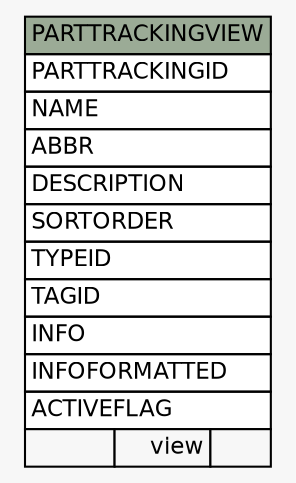 // dot 2.26.3 on Linux 3.5.0-34-generic
// SchemaSpy rev 590
digraph "PARTTRACKINGVIEW" {
  graph [
    rankdir="RL"
    bgcolor="#f7f7f7"
    nodesep="0.18"
    ranksep="0.46"
    fontname="Helvetica"
    fontsize="11"
  ];
  node [
    fontname="Helvetica"
    fontsize="11"
    shape="plaintext"
  ];
  edge [
    arrowsize="0.8"
  ];
  "PARTTRACKINGVIEW" [
    label=<
    <TABLE BORDER="0" CELLBORDER="1" CELLSPACING="0" BGCOLOR="#ffffff">
      <TR><TD COLSPAN="3" BGCOLOR="#9bab96" ALIGN="CENTER">PARTTRACKINGVIEW</TD></TR>
      <TR><TD PORT="PARTTRACKINGID" COLSPAN="3" ALIGN="LEFT">PARTTRACKINGID</TD></TR>
      <TR><TD PORT="NAME" COLSPAN="3" ALIGN="LEFT">NAME</TD></TR>
      <TR><TD PORT="ABBR" COLSPAN="3" ALIGN="LEFT">ABBR</TD></TR>
      <TR><TD PORT="DESCRIPTION" COLSPAN="3" ALIGN="LEFT">DESCRIPTION</TD></TR>
      <TR><TD PORT="SORTORDER" COLSPAN="3" ALIGN="LEFT">SORTORDER</TD></TR>
      <TR><TD PORT="TYPEID" COLSPAN="3" ALIGN="LEFT">TYPEID</TD></TR>
      <TR><TD PORT="TAGID" COLSPAN="3" ALIGN="LEFT">TAGID</TD></TR>
      <TR><TD PORT="INFO" COLSPAN="3" ALIGN="LEFT">INFO</TD></TR>
      <TR><TD PORT="INFOFORMATTED" COLSPAN="3" ALIGN="LEFT">INFOFORMATTED</TD></TR>
      <TR><TD PORT="ACTIVEFLAG" COLSPAN="3" ALIGN="LEFT">ACTIVEFLAG</TD></TR>
      <TR><TD ALIGN="LEFT" BGCOLOR="#f7f7f7">  </TD><TD ALIGN="RIGHT" BGCOLOR="#f7f7f7">view</TD><TD ALIGN="RIGHT" BGCOLOR="#f7f7f7">  </TD></TR>
    </TABLE>>
    URL="tables/PARTTRACKINGVIEW.html"
    tooltip="PARTTRACKINGVIEW"
  ];
}
